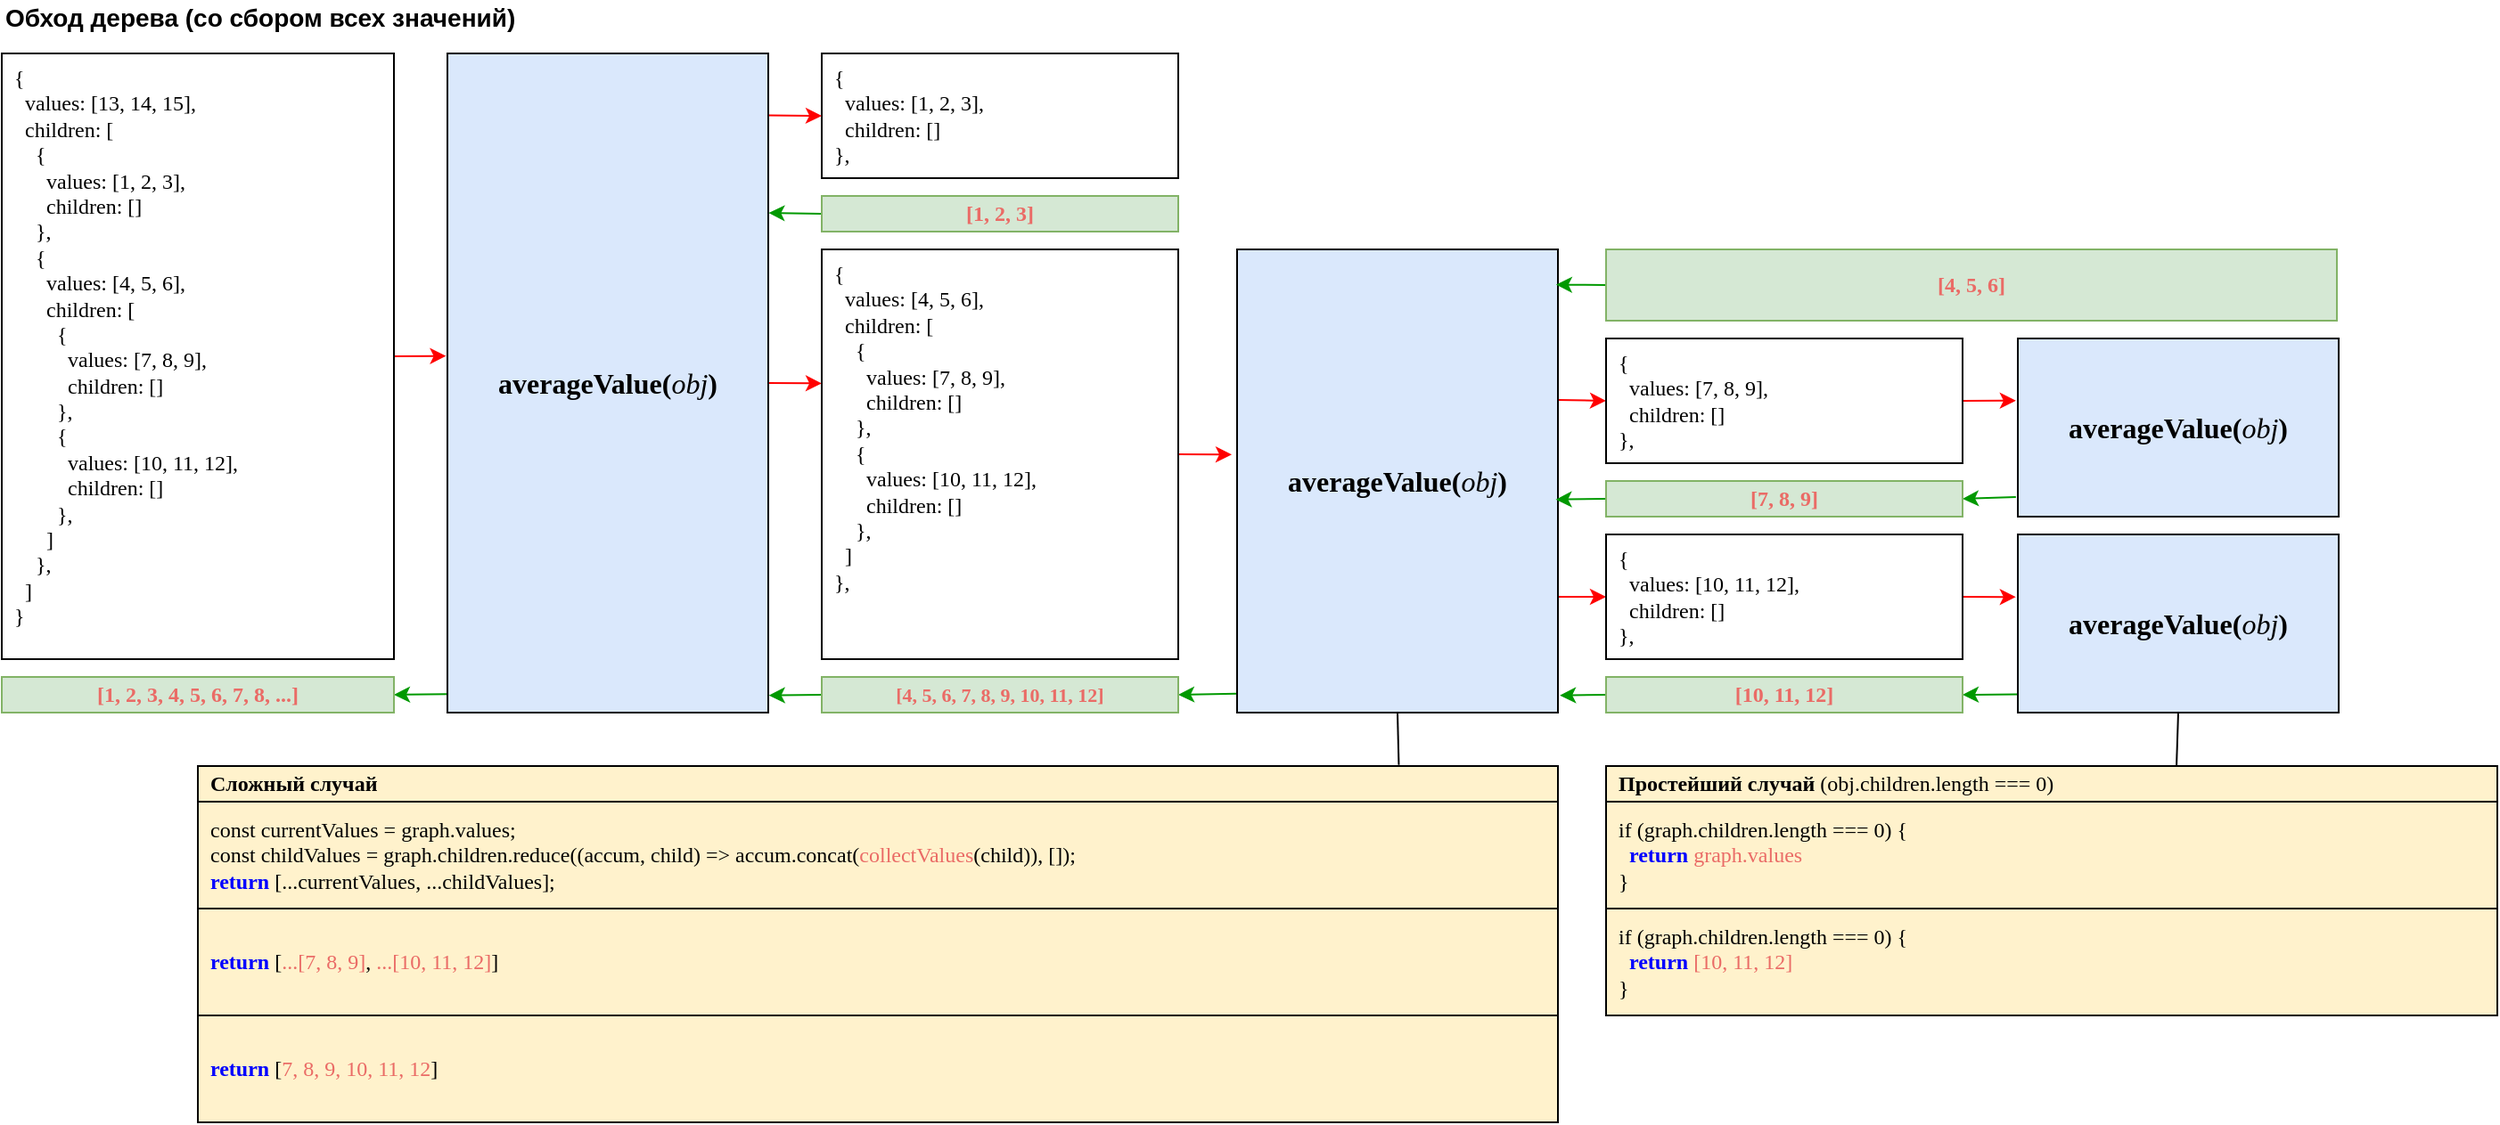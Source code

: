 <mxfile version="16.5.1" type="device"><diagram id="dmgtFecwRVRcoEDTW0UY" name="Page-1"><mxGraphModel dx="1237" dy="761" grid="1" gridSize="10" guides="1" tooltips="1" connect="1" arrows="1" fold="1" page="1" pageScale="1" pageWidth="827" pageHeight="1169" math="0" shadow="0"><root><mxCell id="0"/><mxCell id="1" parent="0"/><mxCell id="QXb-2TPMlepAqoLkhRyg-38" value="Обход дерева (со сбором всех значений)" style="text;html=1;align=left;verticalAlign=middle;resizable=0;points=[];autosize=1;strokeColor=none;fillColor=none;fontStyle=1;fontSize=14;" parent="1" vertex="1"><mxGeometry x="20" y="10" width="300" height="20" as="geometry"/></mxCell><mxCell id="Xfr0jiWELPqXWMudC1oe-56" style="edgeStyle=none;rounded=0;orthogonalLoop=1;jettySize=auto;html=1;exitX=1;exitY=0.5;exitDx=0;exitDy=0;entryX=-0.004;entryY=0.459;entryDx=0;entryDy=0;entryPerimeter=0;fontFamily=Consolas;fontColor=#000000;strokeColor=#FF0000;" edge="1" parent="1" source="5UP8F2NL8LWJWZPyWAR8-9" target="QH0IXqpswC3jFr7NmRqe-20"><mxGeometry relative="1" as="geometry"/></mxCell><mxCell id="5UP8F2NL8LWJWZPyWAR8-9" value="&lt;div&gt;{&lt;/div&gt;&lt;div&gt;&amp;nbsp; values: [13, 14, 15],&lt;/div&gt;&lt;div&gt;&amp;nbsp; children: [&lt;/div&gt;&lt;div&gt;&amp;nbsp; &amp;nbsp; {&lt;/div&gt;&lt;div&gt;&amp;nbsp; &amp;nbsp; &amp;nbsp; values: [1, 2, 3],&lt;/div&gt;&lt;div&gt;&amp;nbsp; &amp;nbsp; &amp;nbsp; children: []&lt;/div&gt;&lt;div&gt;&amp;nbsp; &amp;nbsp; },&lt;/div&gt;&lt;div&gt;&amp;nbsp; &amp;nbsp; {&lt;/div&gt;&lt;div&gt;&amp;nbsp; &amp;nbsp; &amp;nbsp; values: [4, 5, 6],&lt;/div&gt;&lt;div&gt;&amp;nbsp; &amp;nbsp; &amp;nbsp; children: [&lt;/div&gt;&lt;div&gt;&amp;nbsp; &amp;nbsp; &amp;nbsp; &amp;nbsp; {&lt;/div&gt;&lt;div&gt;&amp;nbsp; &amp;nbsp; &amp;nbsp; &amp;nbsp; &amp;nbsp; values: [7, 8, 9],&lt;/div&gt;&lt;div&gt;&amp;nbsp; &amp;nbsp; &amp;nbsp; &amp;nbsp; &amp;nbsp; children: []&lt;/div&gt;&lt;div&gt;&amp;nbsp; &amp;nbsp; &amp;nbsp; &amp;nbsp; },&lt;/div&gt;&lt;div&gt;&amp;nbsp; &amp;nbsp; &amp;nbsp; &amp;nbsp; {&lt;/div&gt;&lt;div&gt;&amp;nbsp; &amp;nbsp; &amp;nbsp; &amp;nbsp; &amp;nbsp; values: [10, 11, 12],&lt;/div&gt;&lt;div&gt;&amp;nbsp; &amp;nbsp; &amp;nbsp; &amp;nbsp; &amp;nbsp; children: []&lt;/div&gt;&lt;div&gt;&amp;nbsp; &amp;nbsp; &amp;nbsp; &amp;nbsp; },&lt;/div&gt;&lt;div&gt;&amp;nbsp; &amp;nbsp; &amp;nbsp; ]&lt;/div&gt;&lt;div&gt;&amp;nbsp; &amp;nbsp; },&lt;/div&gt;&lt;div&gt;&amp;nbsp; ]&lt;/div&gt;&lt;div&gt;}&lt;/div&gt;" style="rounded=0;whiteSpace=wrap;html=1;shadow=0;fontFamily=Consolas;strokeColor=default;gradientColor=none;spacingLeft=5;spacingRight=5;align=left;verticalAlign=top;" parent="1" vertex="1"><mxGeometry x="20" y="40" width="220" height="340" as="geometry"/></mxCell><mxCell id="QH0IXqpswC3jFr7NmRqe-2" value="&lt;div&gt;{&lt;/div&gt;&lt;div&gt;&amp;nbsp; values: [1, 2, 3],&lt;/div&gt;&lt;div&gt;&amp;nbsp; children: []&lt;/div&gt;&lt;div&gt;},&lt;/div&gt;" style="rounded=0;whiteSpace=wrap;html=1;shadow=0;fontFamily=Consolas;align=left;spacingLeft=5;spacingRight=5;verticalAlign=top;" parent="1" vertex="1"><mxGeometry x="480" y="40" width="200" height="70" as="geometry"/></mxCell><mxCell id="Xfr0jiWELPqXWMudC1oe-54" style="edgeStyle=none;rounded=0;orthogonalLoop=1;jettySize=auto;html=1;exitX=1;exitY=0.5;exitDx=0;exitDy=0;entryX=0;entryY=0.327;entryDx=0;entryDy=0;entryPerimeter=0;fontFamily=Consolas;fontColor=#000000;strokeColor=#FF0000;" edge="1" parent="1" source="QH0IXqpswC3jFr7NmRqe-20" target="Xfr0jiWELPqXWMudC1oe-3"><mxGeometry relative="1" as="geometry"/></mxCell><mxCell id="Xfr0jiWELPqXWMudC1oe-55" style="edgeStyle=none;rounded=0;orthogonalLoop=1;jettySize=auto;html=1;exitX=0.999;exitY=0.094;exitDx=0;exitDy=0;entryX=0;entryY=0.5;entryDx=0;entryDy=0;fontFamily=Consolas;fontColor=#000000;strokeColor=#FF0000;exitPerimeter=0;" edge="1" parent="1" source="QH0IXqpswC3jFr7NmRqe-20" target="QH0IXqpswC3jFr7NmRqe-2"><mxGeometry relative="1" as="geometry"/></mxCell><mxCell id="Xfr0jiWELPqXWMudC1oe-70" style="edgeStyle=none;rounded=0;orthogonalLoop=1;jettySize=auto;html=1;exitX=0.001;exitY=0.972;exitDx=0;exitDy=0;entryX=1;entryY=0.5;entryDx=0;entryDy=0;fontFamily=Consolas;fontColor=#EA6B66;endArrow=classic;endFill=1;strokeColor=#009900;exitPerimeter=0;" edge="1" parent="1" source="QH0IXqpswC3jFr7NmRqe-20" target="QH0IXqpswC3jFr7NmRqe-111"><mxGeometry relative="1" as="geometry"/></mxCell><mxCell id="QH0IXqpswC3jFr7NmRqe-20" value="averageValue(&lt;i style=&quot;font-weight: 400&quot;&gt;obj&lt;/i&gt;)" style="rounded=0;fillColor=#dae8fc;strokeColor=default;shadow=0;gradientColor=none;whiteSpace=wrap;html=1;fontFamily=Consolas;fontSize=16;fontStyle=1;glass=0;" parent="1" vertex="1"><mxGeometry x="270" y="40" width="180" height="370" as="geometry"/></mxCell><mxCell id="Xfr0jiWELPqXWMudC1oe-68" style="edgeStyle=none;rounded=0;orthogonalLoop=1;jettySize=auto;html=1;exitX=0;exitY=0.5;exitDx=0;exitDy=0;entryX=1.001;entryY=0.242;entryDx=0;entryDy=0;entryPerimeter=0;fontFamily=Consolas;fontColor=#EA6B66;endArrow=classic;endFill=1;strokeColor=#009900;" edge="1" parent="1" source="QH0IXqpswC3jFr7NmRqe-22" target="QH0IXqpswC3jFr7NmRqe-20"><mxGeometry relative="1" as="geometry"/></mxCell><mxCell id="QH0IXqpswC3jFr7NmRqe-22" value="&lt;span style=&quot;color: rgb(234 , 107 , 102) ; font-family: &amp;#34;consolas&amp;#34; ; text-align: left&quot;&gt;[1, 2, 3]&lt;/span&gt;" style="rounded=0;whiteSpace=wrap;html=1;shadow=0;fontFamily=Consolas;strokeColor=#82b366;align=center;spacingLeft=5;spacingRight=5;verticalAlign=middle;fillColor=#d5e8d4;fontStyle=1" parent="1" vertex="1"><mxGeometry x="480" y="120" width="200" height="20" as="geometry"/></mxCell><mxCell id="QH0IXqpswC3jFr7NmRqe-111" value="&lt;div style=&quot;text-align: left&quot;&gt;&lt;font color=&quot;#ea6b66&quot; face=&quot;consolas&quot;&gt;[1, 2, 3, 4, 5, 6, 7, 8, ...&lt;/font&gt;&lt;span style=&quot;color: rgb(234 , 107 , 102) ; font-family: &amp;#34;consolas&amp;#34;&quot;&gt;]&lt;/span&gt;&lt;/div&gt;" style="rounded=0;whiteSpace=wrap;html=1;shadow=0;fontFamily=Consolas;strokeColor=#82b366;align=center;spacingLeft=5;spacingRight=5;verticalAlign=middle;fillColor=#d5e8d4;fontStyle=1" parent="1" vertex="1"><mxGeometry x="20" y="390" width="220" height="20" as="geometry"/></mxCell><mxCell id="Xfr0jiWELPqXWMudC1oe-49" style="edgeStyle=none;rounded=0;orthogonalLoop=1;jettySize=auto;html=1;exitX=0.997;exitY=0.325;exitDx=0;exitDy=0;entryX=0;entryY=0.5;entryDx=0;entryDy=0;fontFamily=Consolas;fontColor=#000000;exitPerimeter=0;strokeColor=#FF0000;" edge="1" parent="1" source="Xfr0jiWELPqXWMudC1oe-2" target="Xfr0jiWELPqXWMudC1oe-7"><mxGeometry relative="1" as="geometry"/></mxCell><mxCell id="Xfr0jiWELPqXWMudC1oe-50" style="edgeStyle=none;rounded=0;orthogonalLoop=1;jettySize=auto;html=1;exitX=1;exitY=0.75;exitDx=0;exitDy=0;entryX=0;entryY=0.5;entryDx=0;entryDy=0;fontFamily=Consolas;fontColor=#000000;strokeColor=#FF0000;" edge="1" parent="1" source="Xfr0jiWELPqXWMudC1oe-2" target="Xfr0jiWELPqXWMudC1oe-10"><mxGeometry relative="1" as="geometry"/></mxCell><mxCell id="Xfr0jiWELPqXWMudC1oe-58" style="edgeStyle=none;rounded=0;orthogonalLoop=1;jettySize=auto;html=1;exitX=0.5;exitY=1;exitDx=0;exitDy=0;entryX=0.883;entryY=-0.029;entryDx=0;entryDy=0;entryPerimeter=0;fontFamily=Consolas;fontColor=#000000;endArrow=none;endFill=0;strokeColor=#000000;" edge="1" parent="1" source="Xfr0jiWELPqXWMudC1oe-2" target="Xfr0jiWELPqXWMudC1oe-23"><mxGeometry relative="1" as="geometry"/></mxCell><mxCell id="Xfr0jiWELPqXWMudC1oe-67" style="edgeStyle=none;rounded=0;orthogonalLoop=1;jettySize=auto;html=1;exitX=0;exitY=0.959;exitDx=0;exitDy=0;entryX=1;entryY=0.5;entryDx=0;entryDy=0;fontFamily=Consolas;fontColor=#EA6B66;endArrow=classic;endFill=1;strokeColor=#009900;exitPerimeter=0;" edge="1" parent="1" source="Xfr0jiWELPqXWMudC1oe-2" target="Xfr0jiWELPqXWMudC1oe-4"><mxGeometry relative="1" as="geometry"/></mxCell><mxCell id="Xfr0jiWELPqXWMudC1oe-2" value="&lt;span style=&quot;font-weight: 700&quot;&gt;averageValue(&lt;/span&gt;&lt;i&gt;obj&lt;/i&gt;&lt;span style=&quot;font-weight: 700&quot;&gt;)&lt;/span&gt;" style="rounded=0;fillColor=#dae8fc;strokeColor=default;shadow=0;gradientColor=none;whiteSpace=wrap;html=1;fontFamily=Consolas;fontSize=16;" vertex="1" parent="1"><mxGeometry x="713" y="150" width="180" height="260" as="geometry"/></mxCell><mxCell id="Xfr0jiWELPqXWMudC1oe-53" style="edgeStyle=none;rounded=0;orthogonalLoop=1;jettySize=auto;html=1;exitX=1;exitY=0.5;exitDx=0;exitDy=0;fontFamily=Consolas;fontColor=#000000;strokeColor=#FF0000;" edge="1" parent="1" source="Xfr0jiWELPqXWMudC1oe-3"><mxGeometry relative="1" as="geometry"><mxPoint x="710" y="265.143" as="targetPoint"/></mxGeometry></mxCell><mxCell id="Xfr0jiWELPqXWMudC1oe-3" value="&lt;div&gt;{&lt;/div&gt;&lt;div&gt;&amp;nbsp; values: [4, 5, 6],&lt;/div&gt;&lt;div&gt;&amp;nbsp; children: [&lt;/div&gt;&lt;div&gt;&amp;nbsp; &amp;nbsp; {&lt;/div&gt;&lt;div&gt;&amp;nbsp; &amp;nbsp; &amp;nbsp; values: [7, 8, 9],&lt;/div&gt;&lt;div&gt;&amp;nbsp; &amp;nbsp; &amp;nbsp; children: []&lt;/div&gt;&lt;div&gt;&amp;nbsp; &amp;nbsp; },&lt;/div&gt;&lt;div&gt;&amp;nbsp; &amp;nbsp; {&lt;/div&gt;&lt;div&gt;&amp;nbsp; &amp;nbsp; &amp;nbsp; values: [10, 11, 12],&lt;/div&gt;&lt;div&gt;&amp;nbsp; &amp;nbsp; &amp;nbsp; children: []&lt;/div&gt;&lt;div&gt;&amp;nbsp; &amp;nbsp; },&lt;/div&gt;&lt;div&gt;&amp;nbsp; ]&lt;/div&gt;&lt;div&gt;},&lt;/div&gt;" style="rounded=0;whiteSpace=wrap;html=1;shadow=0;fontFamily=Consolas;align=left;spacingLeft=5;spacingRight=5;verticalAlign=top;" vertex="1" parent="1"><mxGeometry x="480" y="150" width="200" height="230" as="geometry"/></mxCell><mxCell id="Xfr0jiWELPqXWMudC1oe-69" style="edgeStyle=none;rounded=0;orthogonalLoop=1;jettySize=auto;html=1;exitX=0;exitY=0.5;exitDx=0;exitDy=0;entryX=1.002;entryY=0.974;entryDx=0;entryDy=0;entryPerimeter=0;fontFamily=Consolas;fontColor=#EA6B66;endArrow=classic;endFill=1;strokeColor=#009900;" edge="1" parent="1" source="Xfr0jiWELPqXWMudC1oe-4" target="QH0IXqpswC3jFr7NmRqe-20"><mxGeometry relative="1" as="geometry"/></mxCell><mxCell id="Xfr0jiWELPqXWMudC1oe-4" value="&lt;div style=&quot;text-align: left; font-size: 11px;&quot;&gt;&lt;span style=&quot;font-size: 11px;&quot;&gt;&lt;font color=&quot;#ea6b66&quot; face=&quot;consolas&quot; style=&quot;font-size: 11px;&quot;&gt;[4, 5, 6, 7, 8, 9, 10, 11, 12]&lt;/font&gt;&lt;/span&gt;&lt;/div&gt;" style="rounded=0;whiteSpace=wrap;html=1;shadow=0;fontFamily=Consolas;strokeColor=#82b366;align=center;spacingLeft=5;spacingRight=5;verticalAlign=middle;fillColor=#d5e8d4;fontStyle=1;fontSize=11;" vertex="1" parent="1"><mxGeometry x="480" y="390" width="200" height="20" as="geometry"/></mxCell><mxCell id="Xfr0jiWELPqXWMudC1oe-62" style="edgeStyle=none;rounded=0;orthogonalLoop=1;jettySize=auto;html=1;exitX=-0.006;exitY=0.89;exitDx=0;exitDy=0;entryX=1;entryY=0.5;entryDx=0;entryDy=0;fontFamily=Consolas;fontColor=#EA6B66;endArrow=classic;endFill=1;strokeColor=#009900;exitPerimeter=0;" edge="1" parent="1" source="Xfr0jiWELPqXWMudC1oe-6" target="Xfr0jiWELPqXWMudC1oe-8"><mxGeometry relative="1" as="geometry"/></mxCell><mxCell id="Xfr0jiWELPqXWMudC1oe-6" value="&lt;span style=&quot;font-weight: 700&quot;&gt;averageValue(&lt;/span&gt;&lt;i&gt;obj&lt;/i&gt;&lt;span style=&quot;font-weight: 700&quot;&gt;)&lt;/span&gt;" style="fillColor=#dae8fc;strokeColor=default;shadow=0;gradientColor=none;whiteSpace=wrap;html=1;fontFamily=Consolas;fontSize=16;" vertex="1" parent="1"><mxGeometry x="1151" y="200" width="180" height="100" as="geometry"/></mxCell><mxCell id="Xfr0jiWELPqXWMudC1oe-51" style="edgeStyle=none;rounded=0;orthogonalLoop=1;jettySize=auto;html=1;exitX=1;exitY=0.5;exitDx=0;exitDy=0;entryX=-0.006;entryY=0.349;entryDx=0;entryDy=0;entryPerimeter=0;fontFamily=Consolas;fontColor=#000000;strokeColor=#FF0000;" edge="1" parent="1" source="Xfr0jiWELPqXWMudC1oe-7" target="Xfr0jiWELPqXWMudC1oe-6"><mxGeometry relative="1" as="geometry"/></mxCell><mxCell id="Xfr0jiWELPqXWMudC1oe-7" value="&lt;div&gt;{&lt;/div&gt;&lt;div&gt;&amp;nbsp; values: [7, 8, 9],&lt;/div&gt;&lt;div&gt;&amp;nbsp; children: []&lt;/div&gt;&lt;div&gt;},&lt;/div&gt;" style="rounded=0;whiteSpace=wrap;html=1;shadow=0;fontFamily=Consolas;align=left;spacingLeft=5;spacingRight=5;verticalAlign=top;" vertex="1" parent="1"><mxGeometry x="920" y="200" width="200" height="70" as="geometry"/></mxCell><mxCell id="Xfr0jiWELPqXWMudC1oe-65" style="edgeStyle=none;rounded=0;orthogonalLoop=1;jettySize=auto;html=1;exitX=0;exitY=0.5;exitDx=0;exitDy=0;entryX=0.993;entryY=0.54;entryDx=0;entryDy=0;entryPerimeter=0;fontFamily=Consolas;fontColor=#EA6B66;endArrow=classic;endFill=1;strokeColor=#009900;" edge="1" parent="1" source="Xfr0jiWELPqXWMudC1oe-8" target="Xfr0jiWELPqXWMudC1oe-2"><mxGeometry relative="1" as="geometry"/></mxCell><mxCell id="Xfr0jiWELPqXWMudC1oe-8" value="&lt;span style=&quot;color: rgb(234 , 107 , 102) ; font-family: &amp;#34;consolas&amp;#34; ; text-align: left&quot;&gt;[7, 8, 9]&lt;/span&gt;" style="rounded=0;whiteSpace=wrap;html=1;shadow=0;fontFamily=Consolas;strokeColor=#82b366;align=center;spacingLeft=5;spacingRight=5;verticalAlign=middle;fillColor=#d5e8d4;fontStyle=1" vertex="1" parent="1"><mxGeometry x="920" y="280" width="200" height="20" as="geometry"/></mxCell><mxCell id="Xfr0jiWELPqXWMudC1oe-57" style="edgeStyle=none;rounded=0;orthogonalLoop=1;jettySize=auto;html=1;exitX=0.5;exitY=1;exitDx=0;exitDy=0;entryX=0.64;entryY=0.029;entryDx=0;entryDy=0;entryPerimeter=0;fontFamily=Consolas;fontColor=#000000;strokeColor=#000000;endArrow=none;endFill=0;" edge="1" parent="1" source="Xfr0jiWELPqXWMudC1oe-9" target="Xfr0jiWELPqXWMudC1oe-13"><mxGeometry relative="1" as="geometry"/></mxCell><mxCell id="Xfr0jiWELPqXWMudC1oe-63" style="edgeStyle=none;rounded=0;orthogonalLoop=1;jettySize=auto;html=1;exitX=-0.002;exitY=0.897;exitDx=0;exitDy=0;entryX=1;entryY=0.5;entryDx=0;entryDy=0;fontFamily=Consolas;fontColor=#EA6B66;endArrow=classic;endFill=1;strokeColor=#009900;exitPerimeter=0;" edge="1" parent="1" source="Xfr0jiWELPqXWMudC1oe-9" target="Xfr0jiWELPqXWMudC1oe-11"><mxGeometry relative="1" as="geometry"/></mxCell><mxCell id="Xfr0jiWELPqXWMudC1oe-9" value="&lt;span style=&quot;font-weight: 700&quot;&gt;averageValue(&lt;/span&gt;&lt;i&gt;obj&lt;/i&gt;&lt;span style=&quot;font-weight: 700&quot;&gt;)&lt;/span&gt;" style="rounded=0;fillColor=#dae8fc;strokeColor=default;shadow=0;gradientColor=none;whiteSpace=wrap;html=1;fontFamily=Consolas;fontSize=16;" vertex="1" parent="1"><mxGeometry x="1151" y="310" width="180" height="100" as="geometry"/></mxCell><mxCell id="Xfr0jiWELPqXWMudC1oe-52" style="edgeStyle=none;rounded=0;orthogonalLoop=1;jettySize=auto;html=1;exitX=1;exitY=0.5;exitDx=0;exitDy=0;entryX=-0.006;entryY=0.351;entryDx=0;entryDy=0;entryPerimeter=0;fontFamily=Consolas;fontColor=#000000;strokeColor=#FF0000;" edge="1" parent="1" source="Xfr0jiWELPqXWMudC1oe-10" target="Xfr0jiWELPqXWMudC1oe-9"><mxGeometry relative="1" as="geometry"/></mxCell><mxCell id="Xfr0jiWELPqXWMudC1oe-10" value="&lt;div&gt;{&lt;/div&gt;&lt;div&gt;&amp;nbsp; values: [10, 11, 12],&lt;/div&gt;&lt;div&gt;&amp;nbsp; children: []&lt;/div&gt;&lt;div&gt;},&lt;/div&gt;" style="rounded=0;whiteSpace=wrap;html=1;shadow=0;fontFamily=Consolas;align=left;spacingLeft=5;spacingRight=5;verticalAlign=top;" vertex="1" parent="1"><mxGeometry x="920" y="310" width="200" height="70" as="geometry"/></mxCell><mxCell id="Xfr0jiWELPqXWMudC1oe-64" style="edgeStyle=none;rounded=0;orthogonalLoop=1;jettySize=auto;html=1;exitX=0;exitY=0.5;exitDx=0;exitDy=0;entryX=1.006;entryY=0.963;entryDx=0;entryDy=0;entryPerimeter=0;fontFamily=Consolas;fontColor=#EA6B66;endArrow=classic;endFill=1;strokeColor=#009900;" edge="1" parent="1" source="Xfr0jiWELPqXWMudC1oe-11" target="Xfr0jiWELPqXWMudC1oe-2"><mxGeometry relative="1" as="geometry"/></mxCell><mxCell id="Xfr0jiWELPqXWMudC1oe-11" value="&lt;span style=&quot;color: rgb(234 , 107 , 102) ; font-family: &amp;#34;consolas&amp;#34; ; text-align: left&quot;&gt;[10, 11, 12]&lt;/span&gt;" style="rounded=0;whiteSpace=wrap;html=1;shadow=0;fontFamily=Consolas;strokeColor=#82b366;align=center;spacingLeft=5;spacingRight=5;verticalAlign=middle;fillColor=#d5e8d4;fontStyle=1" vertex="1" parent="1"><mxGeometry x="920" y="390" width="200" height="20" as="geometry"/></mxCell><mxCell id="Xfr0jiWELPqXWMudC1oe-12" value="" style="shape=table;startSize=0;container=1;collapsible=0;childLayout=tableLayout;fontColor=#EA6B66;fillColor=#FFF2CC;align=left;spacingLeft=5;spacingRight=5;" vertex="1" parent="1"><mxGeometry x="920" y="440" width="500" height="140" as="geometry"/></mxCell><mxCell id="Xfr0jiWELPqXWMudC1oe-13" style="shape=tableRow;horizontal=0;startSize=0;swimlaneHead=0;swimlaneBody=0;top=0;left=0;bottom=0;right=0;collapsible=0;dropTarget=0;fillColor=none;points=[[0,0.5],[1,0.5]];portConstraint=eastwest;fontColor=#EA6B66;" vertex="1" parent="Xfr0jiWELPqXWMudC1oe-12"><mxGeometry width="500" height="20" as="geometry"/></mxCell><mxCell id="Xfr0jiWELPqXWMudC1oe-14" value="&lt;font color=&quot;#000000&quot;&gt;&lt;b&gt;Простейший случай &lt;/b&gt;(obj.children.length === 0)&lt;/font&gt;" style="shape=partialRectangle;html=1;connectable=0;overflow=hidden;fillColor=none;top=0;left=0;bottom=0;right=0;pointerEvents=1;fontColor=#EA6B66;whiteSpace=wrap;align=left;spacingLeft=5;spacingRight=5;fontFamily=Consolas;" vertex="1" parent="Xfr0jiWELPqXWMudC1oe-13"><mxGeometry width="500" height="20" as="geometry"><mxRectangle width="500" height="20" as="alternateBounds"/></mxGeometry></mxCell><mxCell id="Xfr0jiWELPqXWMudC1oe-15" value="" style="shape=tableRow;horizontal=0;startSize=0;swimlaneHead=0;swimlaneBody=0;top=0;left=0;bottom=0;right=0;collapsible=0;dropTarget=0;fillColor=none;points=[[0,0.5],[1,0.5]];portConstraint=eastwest;fontColor=#EA6B66;" vertex="1" parent="Xfr0jiWELPqXWMudC1oe-12"><mxGeometry y="20" width="500" height="60" as="geometry"/></mxCell><mxCell id="Xfr0jiWELPqXWMudC1oe-16" value="&lt;div&gt;&lt;div&gt;&lt;font color=&quot;#000000&quot; face=&quot;consolas&quot;&gt;if (graph.children.length === 0) {&lt;/font&gt;&lt;/div&gt;&lt;div&gt;&lt;font color=&quot;#000000&quot; face=&quot;consolas&quot;&gt;&amp;nbsp;&amp;nbsp;&lt;/font&gt;&lt;b style=&quot;color: rgb(0 , 0 , 0) ; font-family: &amp;#34;consolas&amp;#34;&quot;&gt;&lt;font color=&quot;#0000ff&quot;&gt;return&lt;/font&gt;&lt;/b&gt;&lt;font color=&quot;#000000&quot; face=&quot;consolas&quot;&gt;&amp;nbsp;&lt;/font&gt;&lt;font face=&quot;consolas&quot;&gt;graph.values&lt;/font&gt;&lt;/div&gt;&lt;div&gt;&lt;font color=&quot;#000000&quot; face=&quot;consolas&quot;&gt;}&lt;/font&gt;&lt;/div&gt;&lt;/div&gt;" style="shape=partialRectangle;html=1;connectable=0;overflow=hidden;fillColor=none;top=0;left=0;bottom=0;right=0;pointerEvents=1;fontColor=#EA6B66;whiteSpace=wrap;align=left;spacingLeft=5;spacingRight=5;" vertex="1" parent="Xfr0jiWELPqXWMudC1oe-15"><mxGeometry width="500" height="60" as="geometry"><mxRectangle width="500" height="60" as="alternateBounds"/></mxGeometry></mxCell><mxCell id="Xfr0jiWELPqXWMudC1oe-17" value="" style="shape=tableRow;horizontal=0;startSize=0;swimlaneHead=0;swimlaneBody=0;top=0;left=0;bottom=0;right=0;collapsible=0;dropTarget=0;fillColor=none;points=[[0,0.5],[1,0.5]];portConstraint=eastwest;fontColor=#EA6B66;align=left;" vertex="1" parent="Xfr0jiWELPqXWMudC1oe-12"><mxGeometry y="80" width="500" height="60" as="geometry"/></mxCell><mxCell id="Xfr0jiWELPqXWMudC1oe-18" value="&lt;div style=&quot;font-family: &amp;#34;consolas&amp;#34;&quot;&gt;&lt;div style=&quot;color: rgb(234 , 107 , 102) ; font-family: &amp;#34;helvetica&amp;#34;&quot;&gt;&lt;font color=&quot;#000000&quot; face=&quot;consolas&quot;&gt;if (graph.children.length === 0) {&lt;/font&gt;&lt;/div&gt;&lt;div style=&quot;font-family: &amp;#34;helvetica&amp;#34;&quot;&gt;&lt;font color=&quot;#000000&quot; face=&quot;consolas&quot; style=&quot;color: rgb(234 , 107 , 102)&quot;&gt;&amp;nbsp;&amp;nbsp;&lt;/font&gt;&lt;b style=&quot;color: rgb(0 , 0 , 0) ; font-family: &amp;#34;consolas&amp;#34;&quot;&gt;&lt;font color=&quot;#0000ff&quot;&gt;return&lt;/font&gt;&lt;/b&gt;&lt;font color=&quot;#000000&quot; face=&quot;consolas&quot; style=&quot;color: rgb(234 , 107 , 102)&quot;&gt;&amp;nbsp;&lt;/font&gt;&lt;font face=&quot;consolas&quot;&gt;[10, 11, 12]&lt;/font&gt;&lt;/div&gt;&lt;div style=&quot;color: rgb(234 , 107 , 102) ; font-family: &amp;#34;helvetica&amp;#34;&quot;&gt;&lt;font color=&quot;#000000&quot; face=&quot;consolas&quot;&gt;}&lt;/font&gt;&lt;/div&gt;&lt;/div&gt;" style="shape=partialRectangle;html=1;whiteSpace=wrap;connectable=0;overflow=hidden;fillColor=none;top=0;left=0;bottom=0;right=0;pointerEvents=1;fontColor=#EA6B66;align=left;spacingBottom=0;spacingLeft=5;spacingRight=5;" vertex="1" parent="Xfr0jiWELPqXWMudC1oe-17"><mxGeometry width="500" height="60" as="geometry"><mxRectangle width="500" height="60" as="alternateBounds"/></mxGeometry></mxCell><mxCell id="Xfr0jiWELPqXWMudC1oe-22" value="" style="shape=table;startSize=0;container=1;collapsible=0;childLayout=tableLayout;fontColor=#EA6B66;fillColor=#FFF2CC;align=left;spacingLeft=5;spacingRight=5;" vertex="1" parent="1"><mxGeometry x="130" y="440" width="763" height="200" as="geometry"/></mxCell><mxCell id="Xfr0jiWELPqXWMudC1oe-23" style="shape=tableRow;horizontal=0;startSize=0;swimlaneHead=0;swimlaneBody=0;top=0;left=0;bottom=0;right=0;collapsible=0;dropTarget=0;fillColor=none;points=[[0,0.5],[1,0.5]];portConstraint=eastwest;fontColor=#EA6B66;" vertex="1" parent="Xfr0jiWELPqXWMudC1oe-22"><mxGeometry width="763" height="20" as="geometry"/></mxCell><mxCell id="Xfr0jiWELPqXWMudC1oe-24" value="&lt;font color=&quot;#000000&quot;&gt;&lt;b&gt;Сложный случай&lt;/b&gt;&lt;/font&gt;" style="shape=partialRectangle;html=1;connectable=0;overflow=hidden;fillColor=none;top=0;left=0;bottom=0;right=0;pointerEvents=1;fontColor=#EA6B66;whiteSpace=wrap;align=left;spacingLeft=5;spacingRight=5;fontFamily=Consolas;" vertex="1" parent="Xfr0jiWELPqXWMudC1oe-23"><mxGeometry width="763" height="20" as="geometry"><mxRectangle width="763" height="20" as="alternateBounds"/></mxGeometry></mxCell><mxCell id="Xfr0jiWELPqXWMudC1oe-25" value="" style="shape=tableRow;horizontal=0;startSize=0;swimlaneHead=0;swimlaneBody=0;top=0;left=0;bottom=0;right=0;collapsible=0;dropTarget=0;fillColor=none;points=[[0,0.5],[1,0.5]];portConstraint=eastwest;fontColor=#EA6B66;" vertex="1" parent="Xfr0jiWELPqXWMudC1oe-22"><mxGeometry y="20" width="763" height="60" as="geometry"/></mxCell><mxCell id="Xfr0jiWELPqXWMudC1oe-26" value="&lt;div&gt;&lt;font color=&quot;#000000&quot; face=&quot;consolas&quot;&gt;const currentValues = graph.values;&lt;/font&gt;&lt;/div&gt;&lt;div&gt;&lt;font color=&quot;#000000&quot; face=&quot;consolas&quot;&gt;const childValues = graph.children.reduce((accum, child) =&amp;gt; accum.concat(&lt;/font&gt;&lt;font face=&quot;consolas&quot;&gt;collectValues&lt;/font&gt;&lt;font color=&quot;#000000&quot; face=&quot;consolas&quot;&gt;(child)), []);&lt;/font&gt;&lt;/div&gt;&lt;b style=&quot;color: rgb(0 , 0 , 0) ; font-family: &amp;#34;consolas&amp;#34;&quot;&gt;&lt;font color=&quot;#0000ff&quot;&gt;return&lt;/font&gt;&lt;/b&gt;&lt;font color=&quot;#000000&quot; face=&quot;consolas&quot;&gt;&amp;nbsp;&lt;/font&gt;&lt;span style=&quot;color: rgb(0 , 0 , 0) ; font-family: &amp;#34;consolas&amp;#34;&quot;&gt;[...currentValues, ...childValues];&lt;/span&gt;&lt;font color=&quot;#000000&quot; face=&quot;consolas&quot;&gt;&lt;br&gt;&lt;/font&gt;" style="shape=partialRectangle;html=1;connectable=0;overflow=hidden;fillColor=none;top=0;left=0;bottom=0;right=0;pointerEvents=1;fontColor=#EA6B66;whiteSpace=wrap;align=left;spacingLeft=5;spacingRight=5;" vertex="1" parent="Xfr0jiWELPqXWMudC1oe-25"><mxGeometry width="763" height="60" as="geometry"><mxRectangle width="763" height="60" as="alternateBounds"/></mxGeometry></mxCell><mxCell id="Xfr0jiWELPqXWMudC1oe-27" value="" style="shape=tableRow;horizontal=0;startSize=0;swimlaneHead=0;swimlaneBody=0;top=0;left=0;bottom=0;right=0;collapsible=0;dropTarget=0;fillColor=none;points=[[0,0.5],[1,0.5]];portConstraint=eastwest;fontColor=#EA6B66;align=left;" vertex="1" parent="Xfr0jiWELPqXWMudC1oe-22"><mxGeometry y="80" width="763" height="60" as="geometry"/></mxCell><mxCell id="Xfr0jiWELPqXWMudC1oe-28" value="&lt;div style=&quot;font-family: &amp;#34;consolas&amp;#34;&quot;&gt;&lt;div style=&quot;font-family: &amp;#34;helvetica&amp;#34;&quot;&gt;&lt;div style=&quot;font-family: &amp;#34;helvetica&amp;#34;&quot;&gt;&lt;b style=&quot;color: rgb(0 , 0 , 0) ; font-family: &amp;#34;consolas&amp;#34;&quot;&gt;&lt;font color=&quot;#0000ff&quot;&gt;return&lt;/font&gt;&lt;/b&gt;&lt;font color=&quot;#000000&quot; face=&quot;consolas&quot;&gt;&amp;nbsp;&lt;/font&gt;&lt;span style=&quot;color: rgb(0 , 0 , 0) ; font-family: &amp;#34;consolas&amp;#34;&quot;&gt;[&lt;/span&gt;&lt;span style=&quot;font-family: &amp;#34;consolas&amp;#34;&quot;&gt;...[7, 8, 9]&lt;/span&gt;&lt;span style=&quot;color: rgb(0 , 0 , 0) ; font-family: &amp;#34;consolas&amp;#34;&quot;&gt;, &lt;/span&gt;&lt;span style=&quot;font-family: &amp;#34;consolas&amp;#34;&quot;&gt;...[10, 11, 12]&lt;/span&gt;&lt;span style=&quot;color: rgb(0 , 0 , 0) ; font-family: &amp;#34;consolas&amp;#34;&quot;&gt;]&lt;/span&gt;&lt;br&gt;&lt;/div&gt;&lt;/div&gt;&lt;/div&gt;" style="shape=partialRectangle;html=1;whiteSpace=wrap;connectable=0;overflow=hidden;fillColor=none;top=0;left=0;bottom=0;right=0;pointerEvents=1;fontColor=#EA6B66;align=left;spacingBottom=0;spacingLeft=5;spacingRight=5;" vertex="1" parent="Xfr0jiWELPqXWMudC1oe-27"><mxGeometry width="763" height="60" as="geometry"><mxRectangle width="763" height="60" as="alternateBounds"/></mxGeometry></mxCell><mxCell id="Xfr0jiWELPqXWMudC1oe-60" style="shape=tableRow;horizontal=0;startSize=0;swimlaneHead=0;swimlaneBody=0;top=0;left=0;bottom=0;right=0;collapsible=0;dropTarget=0;fillColor=none;points=[[0,0.5],[1,0.5]];portConstraint=eastwest;fontColor=#EA6B66;align=left;" vertex="1" parent="Xfr0jiWELPqXWMudC1oe-22"><mxGeometry y="140" width="763" height="60" as="geometry"/></mxCell><mxCell id="Xfr0jiWELPqXWMudC1oe-61" value="&lt;b style=&quot;color: rgb(0 , 0 , 0) ; font-family: &amp;#34;consolas&amp;#34;&quot;&gt;&lt;font color=&quot;#0000ff&quot;&gt;return&lt;/font&gt;&lt;/b&gt;&lt;font color=&quot;#000000&quot; face=&quot;consolas&quot;&gt;&amp;nbsp;&lt;/font&gt;&lt;span style=&quot;color: rgb(0 , 0 , 0) ; font-family: &amp;#34;consolas&amp;#34;&quot;&gt;[&lt;/span&gt;&lt;span style=&quot;font-family: &amp;#34;consolas&amp;#34;&quot;&gt;7, 8, 9,&amp;nbsp;&lt;/span&gt;&lt;span style=&quot;font-family: &amp;#34;consolas&amp;#34;&quot;&gt;10, 11, 12&lt;/span&gt;&lt;span style=&quot;color: rgb(0 , 0 , 0) ; font-family: &amp;#34;consolas&amp;#34;&quot;&gt;]&lt;/span&gt;" style="shape=partialRectangle;html=1;whiteSpace=wrap;connectable=0;overflow=hidden;fillColor=none;top=0;left=0;bottom=0;right=0;pointerEvents=1;fontColor=#EA6B66;align=left;spacingBottom=0;spacingLeft=5;spacingRight=5;" vertex="1" parent="Xfr0jiWELPqXWMudC1oe-60"><mxGeometry width="763" height="60" as="geometry"><mxRectangle width="763" height="60" as="alternateBounds"/></mxGeometry></mxCell><mxCell id="Xfr0jiWELPqXWMudC1oe-66" style="edgeStyle=none;rounded=0;orthogonalLoop=1;jettySize=auto;html=1;exitX=0;exitY=0.5;exitDx=0;exitDy=0;entryX=0.994;entryY=0.076;entryDx=0;entryDy=0;entryPerimeter=0;fontFamily=Consolas;fontColor=#EA6B66;endArrow=classic;endFill=1;strokeColor=#009900;" edge="1" parent="1" source="Xfr0jiWELPqXWMudC1oe-31" target="Xfr0jiWELPqXWMudC1oe-2"><mxGeometry relative="1" as="geometry"/></mxCell><mxCell id="Xfr0jiWELPqXWMudC1oe-31" value="&lt;div style=&quot;text-align: left&quot;&gt;&lt;font color=&quot;#ea6b66&quot; face=&quot;consolas&quot;&gt;[4, 5, 6]&lt;/font&gt;&lt;/div&gt;" style="rounded=0;whiteSpace=wrap;html=1;shadow=0;fontFamily=Consolas;strokeColor=#82b366;align=center;spacingLeft=5;spacingRight=5;verticalAlign=middle;fillColor=#d5e8d4;fontStyle=1" vertex="1" parent="1"><mxGeometry x="920" y="150" width="410" height="40" as="geometry"/></mxCell></root></mxGraphModel></diagram></mxfile>